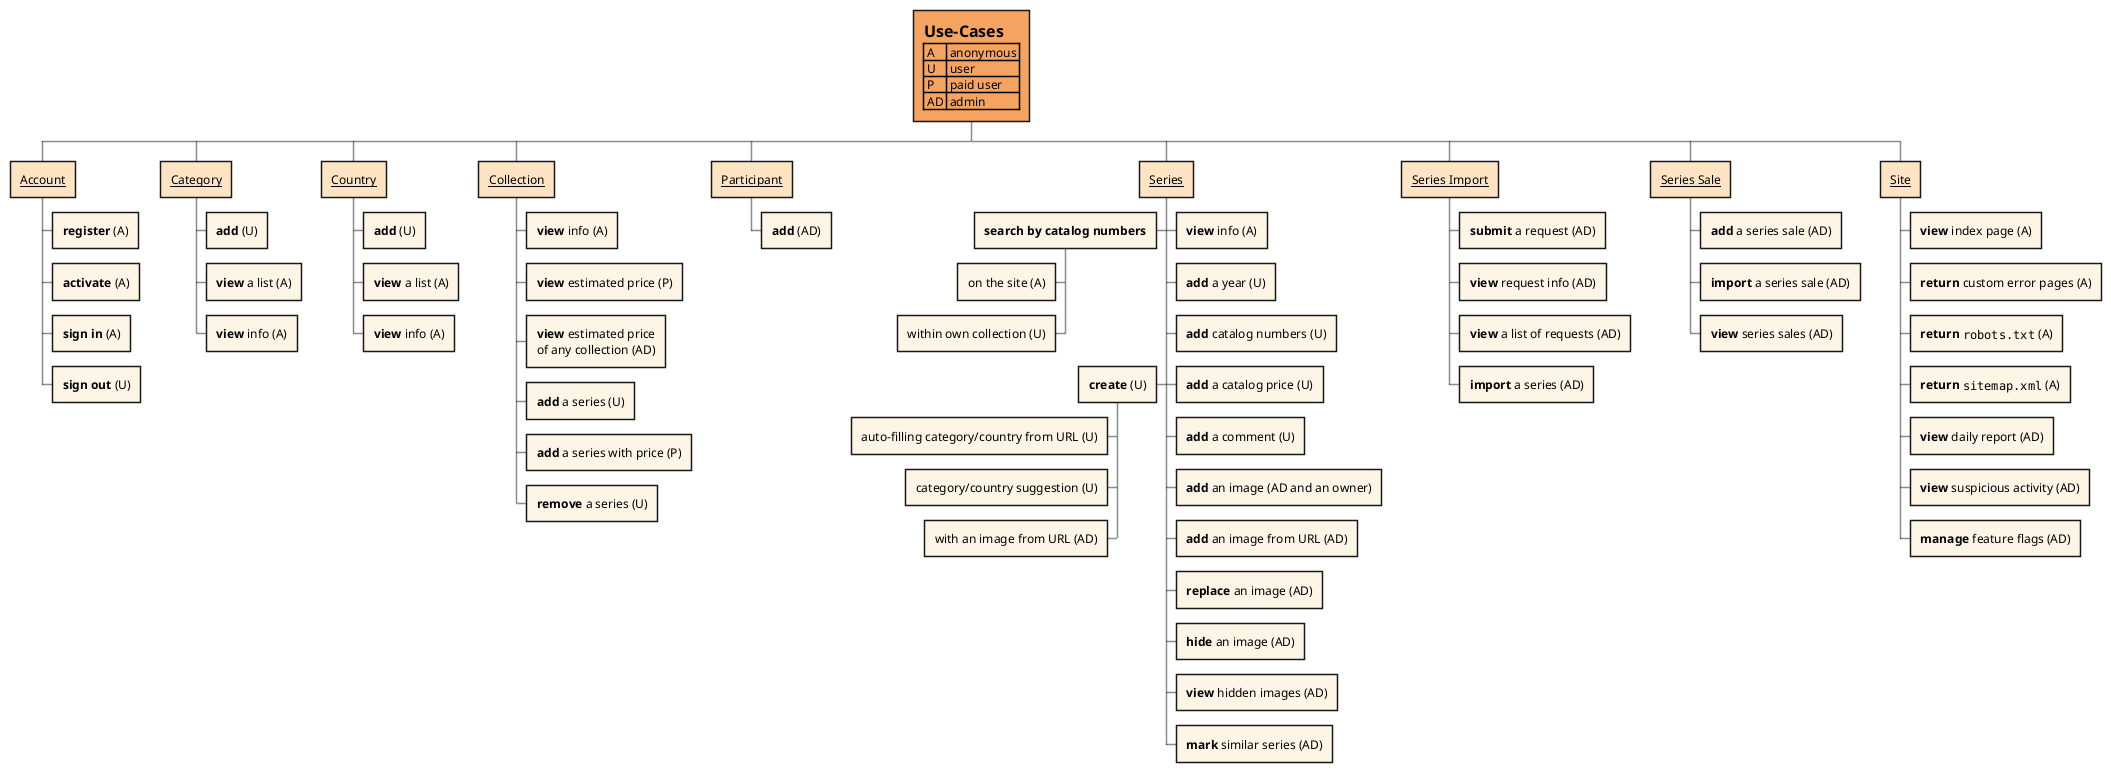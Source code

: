 @startwbs all-use-cases.png
' See for details:
' - https://plantuml.com/en/wbs-diagram
' - https://plantuml.com/en/color
' - https://plantuml.com/en/creole

<style>
	wbsDiagram {
		arrow {
			LineStyle 1
		}
		' highlight root
		rootNode {
			BackgroundColor SandyBrown
		}
		' highlight domains
		:depth(1) {
			BackgroundColor Bisque
		}
		' highlight cases
		:depth(2) {
			BackgroundColor OldLace
		}
		:depth(3) {
			BackgroundColor OldLace
		}
	}
</style>

* = Use-Cases\n| A | anonymous |\n| U | user |\n| P | paid user |\n| AD | admin |

** __Account__
*** **register** (A)
*** **activate** (A)
*** **sign in** (A)
*** **sign out** (U)

** __Category__
*** **add** (U)
*** **view** a list (A)
*** **view** info (A)

** __Country__
*** **add** (U)
*** **view** a list (A)
*** **view** info (A)

** __Collection__
*** **view** info (A)
*** **view** estimated price (P)
*** **view** estimated price\nof any collection (AD)
*** **add** a series (U)
*** **add** a series with price (P)
*** **remove** a series (U)

** __Participant__
*** **add** (AD)

** __Series__
*** **view** info (A)
--- **search by catalog numbers**
---- on the site (A)
---- within own collection (U)
--- **create** (U)
---- auto-filling category/country from URL (U)
---- category/country suggestion (U)
---- with an image from URL (AD)
*** **add** a year (U)
*** **add** catalog numbers (U)
*** **add** a catalog price (U)
*** **add** a comment (U)
*** **add** an image (AD and an owner)
*** **add** an image from URL (AD)
*** **replace** an image (AD)
*** **hide** an image (AD)
*** **view** hidden images (AD)
*** **mark** similar series (AD)

** __Series Import__
*** **submit** a request (AD)
*** **view** request info (AD)
*** **view** a list of requests (AD)
*** **import** a series (AD)

** __Series Sale__
*** **add** a series sale (AD)
*** **import** a series sale (AD)
*** **view** series sales (AD)

** __Site__
*** **view** index page (A)
*** **return** custom error pages (A)
*** **return** ""robots.txt"" (A)
*** **return** ""sitemap.xml"" (A)
*** **view** daily report (AD)
*** **view** suspicious activity (AD)
*** **manage** feature flags (AD)

@endwbs
